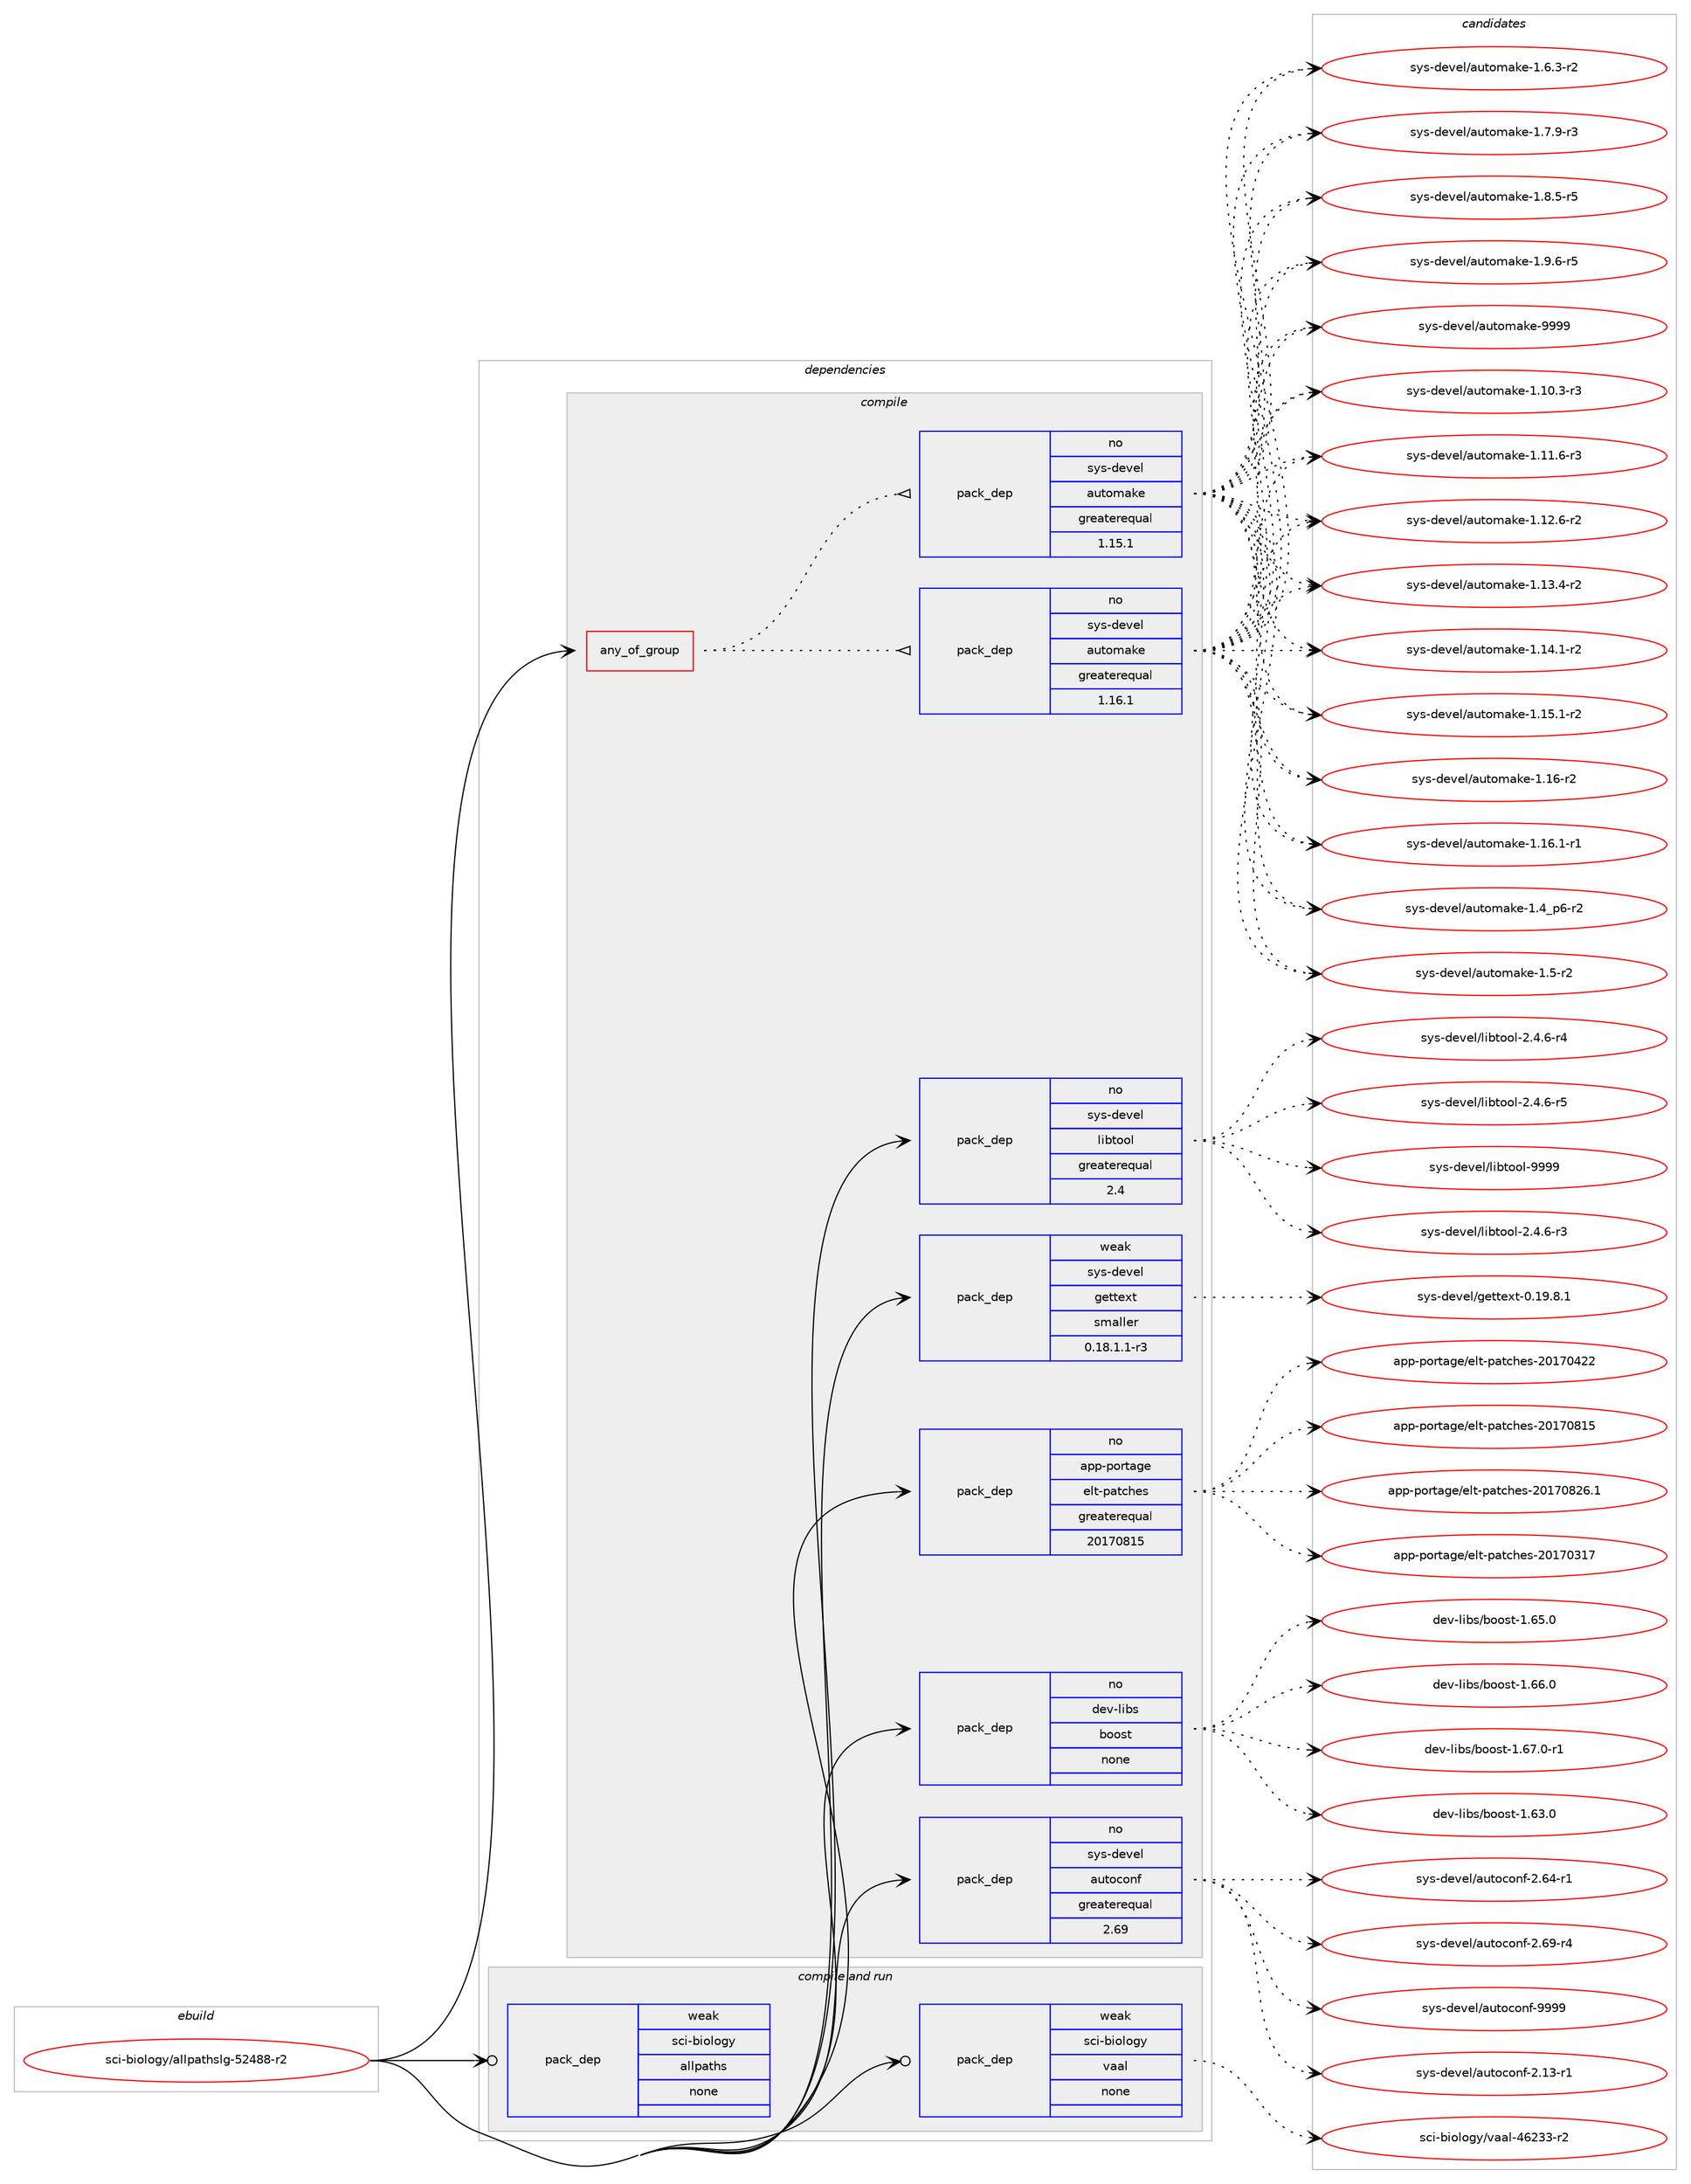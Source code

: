 digraph prolog {

# *************
# Graph options
# *************

newrank=true;
concentrate=true;
compound=true;
graph [rankdir=LR,fontname=Helvetica,fontsize=10,ranksep=1.5];#, ranksep=2.5, nodesep=0.2];
edge  [arrowhead=vee];
node  [fontname=Helvetica,fontsize=10];

# **********
# The ebuild
# **********

subgraph cluster_leftcol {
color=gray;
rank=same;
label=<<i>ebuild</i>>;
id [label="sci-biology/allpathslg-52488-r2", color=red, width=4, href="../sci-biology/allpathslg-52488-r2.svg"];
}

# ****************
# The dependencies
# ****************

subgraph cluster_midcol {
color=gray;
label=<<i>dependencies</i>>;
subgraph cluster_compile {
fillcolor="#eeeeee";
style=filled;
label=<<i>compile</i>>;
subgraph any26713 {
dependency1685669 [label=<<TABLE BORDER="0" CELLBORDER="1" CELLSPACING="0" CELLPADDING="4"><TR><TD CELLPADDING="10">any_of_group</TD></TR></TABLE>>, shape=none, color=red];subgraph pack1206129 {
dependency1685670 [label=<<TABLE BORDER="0" CELLBORDER="1" CELLSPACING="0" CELLPADDING="4" WIDTH="220"><TR><TD ROWSPAN="6" CELLPADDING="30">pack_dep</TD></TR><TR><TD WIDTH="110">no</TD></TR><TR><TD>sys-devel</TD></TR><TR><TD>automake</TD></TR><TR><TD>greaterequal</TD></TR><TR><TD>1.16.1</TD></TR></TABLE>>, shape=none, color=blue];
}
dependency1685669:e -> dependency1685670:w [weight=20,style="dotted",arrowhead="oinv"];
subgraph pack1206130 {
dependency1685671 [label=<<TABLE BORDER="0" CELLBORDER="1" CELLSPACING="0" CELLPADDING="4" WIDTH="220"><TR><TD ROWSPAN="6" CELLPADDING="30">pack_dep</TD></TR><TR><TD WIDTH="110">no</TD></TR><TR><TD>sys-devel</TD></TR><TR><TD>automake</TD></TR><TR><TD>greaterequal</TD></TR><TR><TD>1.15.1</TD></TR></TABLE>>, shape=none, color=blue];
}
dependency1685669:e -> dependency1685671:w [weight=20,style="dotted",arrowhead="oinv"];
}
id:e -> dependency1685669:w [weight=20,style="solid",arrowhead="vee"];
subgraph pack1206131 {
dependency1685672 [label=<<TABLE BORDER="0" CELLBORDER="1" CELLSPACING="0" CELLPADDING="4" WIDTH="220"><TR><TD ROWSPAN="6" CELLPADDING="30">pack_dep</TD></TR><TR><TD WIDTH="110">no</TD></TR><TR><TD>app-portage</TD></TR><TR><TD>elt-patches</TD></TR><TR><TD>greaterequal</TD></TR><TR><TD>20170815</TD></TR></TABLE>>, shape=none, color=blue];
}
id:e -> dependency1685672:w [weight=20,style="solid",arrowhead="vee"];
subgraph pack1206132 {
dependency1685673 [label=<<TABLE BORDER="0" CELLBORDER="1" CELLSPACING="0" CELLPADDING="4" WIDTH="220"><TR><TD ROWSPAN="6" CELLPADDING="30">pack_dep</TD></TR><TR><TD WIDTH="110">no</TD></TR><TR><TD>dev-libs</TD></TR><TR><TD>boost</TD></TR><TR><TD>none</TD></TR><TR><TD></TD></TR></TABLE>>, shape=none, color=blue];
}
id:e -> dependency1685673:w [weight=20,style="solid",arrowhead="vee"];
subgraph pack1206133 {
dependency1685674 [label=<<TABLE BORDER="0" CELLBORDER="1" CELLSPACING="0" CELLPADDING="4" WIDTH="220"><TR><TD ROWSPAN="6" CELLPADDING="30">pack_dep</TD></TR><TR><TD WIDTH="110">no</TD></TR><TR><TD>sys-devel</TD></TR><TR><TD>autoconf</TD></TR><TR><TD>greaterequal</TD></TR><TR><TD>2.69</TD></TR></TABLE>>, shape=none, color=blue];
}
id:e -> dependency1685674:w [weight=20,style="solid",arrowhead="vee"];
subgraph pack1206134 {
dependency1685675 [label=<<TABLE BORDER="0" CELLBORDER="1" CELLSPACING="0" CELLPADDING="4" WIDTH="220"><TR><TD ROWSPAN="6" CELLPADDING="30">pack_dep</TD></TR><TR><TD WIDTH="110">no</TD></TR><TR><TD>sys-devel</TD></TR><TR><TD>libtool</TD></TR><TR><TD>greaterequal</TD></TR><TR><TD>2.4</TD></TR></TABLE>>, shape=none, color=blue];
}
id:e -> dependency1685675:w [weight=20,style="solid",arrowhead="vee"];
subgraph pack1206135 {
dependency1685676 [label=<<TABLE BORDER="0" CELLBORDER="1" CELLSPACING="0" CELLPADDING="4" WIDTH="220"><TR><TD ROWSPAN="6" CELLPADDING="30">pack_dep</TD></TR><TR><TD WIDTH="110">weak</TD></TR><TR><TD>sys-devel</TD></TR><TR><TD>gettext</TD></TR><TR><TD>smaller</TD></TR><TR><TD>0.18.1.1-r3</TD></TR></TABLE>>, shape=none, color=blue];
}
id:e -> dependency1685676:w [weight=20,style="solid",arrowhead="vee"];
}
subgraph cluster_compileandrun {
fillcolor="#eeeeee";
style=filled;
label=<<i>compile and run</i>>;
subgraph pack1206136 {
dependency1685677 [label=<<TABLE BORDER="0" CELLBORDER="1" CELLSPACING="0" CELLPADDING="4" WIDTH="220"><TR><TD ROWSPAN="6" CELLPADDING="30">pack_dep</TD></TR><TR><TD WIDTH="110">weak</TD></TR><TR><TD>sci-biology</TD></TR><TR><TD>allpaths</TD></TR><TR><TD>none</TD></TR><TR><TD></TD></TR></TABLE>>, shape=none, color=blue];
}
id:e -> dependency1685677:w [weight=20,style="solid",arrowhead="odotvee"];
subgraph pack1206137 {
dependency1685678 [label=<<TABLE BORDER="0" CELLBORDER="1" CELLSPACING="0" CELLPADDING="4" WIDTH="220"><TR><TD ROWSPAN="6" CELLPADDING="30">pack_dep</TD></TR><TR><TD WIDTH="110">weak</TD></TR><TR><TD>sci-biology</TD></TR><TR><TD>vaal</TD></TR><TR><TD>none</TD></TR><TR><TD></TD></TR></TABLE>>, shape=none, color=blue];
}
id:e -> dependency1685678:w [weight=20,style="solid",arrowhead="odotvee"];
}
subgraph cluster_run {
fillcolor="#eeeeee";
style=filled;
label=<<i>run</i>>;
}
}

# **************
# The candidates
# **************

subgraph cluster_choices {
rank=same;
color=gray;
label=<<i>candidates</i>>;

subgraph choice1206129 {
color=black;
nodesep=1;
choice11512111545100101118101108479711711611110997107101454946494846514511451 [label="sys-devel/automake-1.10.3-r3", color=red, width=4,href="../sys-devel/automake-1.10.3-r3.svg"];
choice11512111545100101118101108479711711611110997107101454946494946544511451 [label="sys-devel/automake-1.11.6-r3", color=red, width=4,href="../sys-devel/automake-1.11.6-r3.svg"];
choice11512111545100101118101108479711711611110997107101454946495046544511450 [label="sys-devel/automake-1.12.6-r2", color=red, width=4,href="../sys-devel/automake-1.12.6-r2.svg"];
choice11512111545100101118101108479711711611110997107101454946495146524511450 [label="sys-devel/automake-1.13.4-r2", color=red, width=4,href="../sys-devel/automake-1.13.4-r2.svg"];
choice11512111545100101118101108479711711611110997107101454946495246494511450 [label="sys-devel/automake-1.14.1-r2", color=red, width=4,href="../sys-devel/automake-1.14.1-r2.svg"];
choice11512111545100101118101108479711711611110997107101454946495346494511450 [label="sys-devel/automake-1.15.1-r2", color=red, width=4,href="../sys-devel/automake-1.15.1-r2.svg"];
choice1151211154510010111810110847971171161111099710710145494649544511450 [label="sys-devel/automake-1.16-r2", color=red, width=4,href="../sys-devel/automake-1.16-r2.svg"];
choice11512111545100101118101108479711711611110997107101454946495446494511449 [label="sys-devel/automake-1.16.1-r1", color=red, width=4,href="../sys-devel/automake-1.16.1-r1.svg"];
choice115121115451001011181011084797117116111109971071014549465295112544511450 [label="sys-devel/automake-1.4_p6-r2", color=red, width=4,href="../sys-devel/automake-1.4_p6-r2.svg"];
choice11512111545100101118101108479711711611110997107101454946534511450 [label="sys-devel/automake-1.5-r2", color=red, width=4,href="../sys-devel/automake-1.5-r2.svg"];
choice115121115451001011181011084797117116111109971071014549465446514511450 [label="sys-devel/automake-1.6.3-r2", color=red, width=4,href="../sys-devel/automake-1.6.3-r2.svg"];
choice115121115451001011181011084797117116111109971071014549465546574511451 [label="sys-devel/automake-1.7.9-r3", color=red, width=4,href="../sys-devel/automake-1.7.9-r3.svg"];
choice115121115451001011181011084797117116111109971071014549465646534511453 [label="sys-devel/automake-1.8.5-r5", color=red, width=4,href="../sys-devel/automake-1.8.5-r5.svg"];
choice115121115451001011181011084797117116111109971071014549465746544511453 [label="sys-devel/automake-1.9.6-r5", color=red, width=4,href="../sys-devel/automake-1.9.6-r5.svg"];
choice115121115451001011181011084797117116111109971071014557575757 [label="sys-devel/automake-9999", color=red, width=4,href="../sys-devel/automake-9999.svg"];
dependency1685670:e -> choice11512111545100101118101108479711711611110997107101454946494846514511451:w [style=dotted,weight="100"];
dependency1685670:e -> choice11512111545100101118101108479711711611110997107101454946494946544511451:w [style=dotted,weight="100"];
dependency1685670:e -> choice11512111545100101118101108479711711611110997107101454946495046544511450:w [style=dotted,weight="100"];
dependency1685670:e -> choice11512111545100101118101108479711711611110997107101454946495146524511450:w [style=dotted,weight="100"];
dependency1685670:e -> choice11512111545100101118101108479711711611110997107101454946495246494511450:w [style=dotted,weight="100"];
dependency1685670:e -> choice11512111545100101118101108479711711611110997107101454946495346494511450:w [style=dotted,weight="100"];
dependency1685670:e -> choice1151211154510010111810110847971171161111099710710145494649544511450:w [style=dotted,weight="100"];
dependency1685670:e -> choice11512111545100101118101108479711711611110997107101454946495446494511449:w [style=dotted,weight="100"];
dependency1685670:e -> choice115121115451001011181011084797117116111109971071014549465295112544511450:w [style=dotted,weight="100"];
dependency1685670:e -> choice11512111545100101118101108479711711611110997107101454946534511450:w [style=dotted,weight="100"];
dependency1685670:e -> choice115121115451001011181011084797117116111109971071014549465446514511450:w [style=dotted,weight="100"];
dependency1685670:e -> choice115121115451001011181011084797117116111109971071014549465546574511451:w [style=dotted,weight="100"];
dependency1685670:e -> choice115121115451001011181011084797117116111109971071014549465646534511453:w [style=dotted,weight="100"];
dependency1685670:e -> choice115121115451001011181011084797117116111109971071014549465746544511453:w [style=dotted,weight="100"];
dependency1685670:e -> choice115121115451001011181011084797117116111109971071014557575757:w [style=dotted,weight="100"];
}
subgraph choice1206130 {
color=black;
nodesep=1;
choice11512111545100101118101108479711711611110997107101454946494846514511451 [label="sys-devel/automake-1.10.3-r3", color=red, width=4,href="../sys-devel/automake-1.10.3-r3.svg"];
choice11512111545100101118101108479711711611110997107101454946494946544511451 [label="sys-devel/automake-1.11.6-r3", color=red, width=4,href="../sys-devel/automake-1.11.6-r3.svg"];
choice11512111545100101118101108479711711611110997107101454946495046544511450 [label="sys-devel/automake-1.12.6-r2", color=red, width=4,href="../sys-devel/automake-1.12.6-r2.svg"];
choice11512111545100101118101108479711711611110997107101454946495146524511450 [label="sys-devel/automake-1.13.4-r2", color=red, width=4,href="../sys-devel/automake-1.13.4-r2.svg"];
choice11512111545100101118101108479711711611110997107101454946495246494511450 [label="sys-devel/automake-1.14.1-r2", color=red, width=4,href="../sys-devel/automake-1.14.1-r2.svg"];
choice11512111545100101118101108479711711611110997107101454946495346494511450 [label="sys-devel/automake-1.15.1-r2", color=red, width=4,href="../sys-devel/automake-1.15.1-r2.svg"];
choice1151211154510010111810110847971171161111099710710145494649544511450 [label="sys-devel/automake-1.16-r2", color=red, width=4,href="../sys-devel/automake-1.16-r2.svg"];
choice11512111545100101118101108479711711611110997107101454946495446494511449 [label="sys-devel/automake-1.16.1-r1", color=red, width=4,href="../sys-devel/automake-1.16.1-r1.svg"];
choice115121115451001011181011084797117116111109971071014549465295112544511450 [label="sys-devel/automake-1.4_p6-r2", color=red, width=4,href="../sys-devel/automake-1.4_p6-r2.svg"];
choice11512111545100101118101108479711711611110997107101454946534511450 [label="sys-devel/automake-1.5-r2", color=red, width=4,href="../sys-devel/automake-1.5-r2.svg"];
choice115121115451001011181011084797117116111109971071014549465446514511450 [label="sys-devel/automake-1.6.3-r2", color=red, width=4,href="../sys-devel/automake-1.6.3-r2.svg"];
choice115121115451001011181011084797117116111109971071014549465546574511451 [label="sys-devel/automake-1.7.9-r3", color=red, width=4,href="../sys-devel/automake-1.7.9-r3.svg"];
choice115121115451001011181011084797117116111109971071014549465646534511453 [label="sys-devel/automake-1.8.5-r5", color=red, width=4,href="../sys-devel/automake-1.8.5-r5.svg"];
choice115121115451001011181011084797117116111109971071014549465746544511453 [label="sys-devel/automake-1.9.6-r5", color=red, width=4,href="../sys-devel/automake-1.9.6-r5.svg"];
choice115121115451001011181011084797117116111109971071014557575757 [label="sys-devel/automake-9999", color=red, width=4,href="../sys-devel/automake-9999.svg"];
dependency1685671:e -> choice11512111545100101118101108479711711611110997107101454946494846514511451:w [style=dotted,weight="100"];
dependency1685671:e -> choice11512111545100101118101108479711711611110997107101454946494946544511451:w [style=dotted,weight="100"];
dependency1685671:e -> choice11512111545100101118101108479711711611110997107101454946495046544511450:w [style=dotted,weight="100"];
dependency1685671:e -> choice11512111545100101118101108479711711611110997107101454946495146524511450:w [style=dotted,weight="100"];
dependency1685671:e -> choice11512111545100101118101108479711711611110997107101454946495246494511450:w [style=dotted,weight="100"];
dependency1685671:e -> choice11512111545100101118101108479711711611110997107101454946495346494511450:w [style=dotted,weight="100"];
dependency1685671:e -> choice1151211154510010111810110847971171161111099710710145494649544511450:w [style=dotted,weight="100"];
dependency1685671:e -> choice11512111545100101118101108479711711611110997107101454946495446494511449:w [style=dotted,weight="100"];
dependency1685671:e -> choice115121115451001011181011084797117116111109971071014549465295112544511450:w [style=dotted,weight="100"];
dependency1685671:e -> choice11512111545100101118101108479711711611110997107101454946534511450:w [style=dotted,weight="100"];
dependency1685671:e -> choice115121115451001011181011084797117116111109971071014549465446514511450:w [style=dotted,weight="100"];
dependency1685671:e -> choice115121115451001011181011084797117116111109971071014549465546574511451:w [style=dotted,weight="100"];
dependency1685671:e -> choice115121115451001011181011084797117116111109971071014549465646534511453:w [style=dotted,weight="100"];
dependency1685671:e -> choice115121115451001011181011084797117116111109971071014549465746544511453:w [style=dotted,weight="100"];
dependency1685671:e -> choice115121115451001011181011084797117116111109971071014557575757:w [style=dotted,weight="100"];
}
subgraph choice1206131 {
color=black;
nodesep=1;
choice97112112451121111141169710310147101108116451129711699104101115455048495548514955 [label="app-portage/elt-patches-20170317", color=red, width=4,href="../app-portage/elt-patches-20170317.svg"];
choice97112112451121111141169710310147101108116451129711699104101115455048495548525050 [label="app-portage/elt-patches-20170422", color=red, width=4,href="../app-portage/elt-patches-20170422.svg"];
choice97112112451121111141169710310147101108116451129711699104101115455048495548564953 [label="app-portage/elt-patches-20170815", color=red, width=4,href="../app-portage/elt-patches-20170815.svg"];
choice971121124511211111411697103101471011081164511297116991041011154550484955485650544649 [label="app-portage/elt-patches-20170826.1", color=red, width=4,href="../app-portage/elt-patches-20170826.1.svg"];
dependency1685672:e -> choice97112112451121111141169710310147101108116451129711699104101115455048495548514955:w [style=dotted,weight="100"];
dependency1685672:e -> choice97112112451121111141169710310147101108116451129711699104101115455048495548525050:w [style=dotted,weight="100"];
dependency1685672:e -> choice97112112451121111141169710310147101108116451129711699104101115455048495548564953:w [style=dotted,weight="100"];
dependency1685672:e -> choice971121124511211111411697103101471011081164511297116991041011154550484955485650544649:w [style=dotted,weight="100"];
}
subgraph choice1206132 {
color=black;
nodesep=1;
choice1001011184510810598115479811111111511645494654514648 [label="dev-libs/boost-1.63.0", color=red, width=4,href="../dev-libs/boost-1.63.0.svg"];
choice1001011184510810598115479811111111511645494654534648 [label="dev-libs/boost-1.65.0", color=red, width=4,href="../dev-libs/boost-1.65.0.svg"];
choice1001011184510810598115479811111111511645494654544648 [label="dev-libs/boost-1.66.0", color=red, width=4,href="../dev-libs/boost-1.66.0.svg"];
choice10010111845108105981154798111111115116454946545546484511449 [label="dev-libs/boost-1.67.0-r1", color=red, width=4,href="../dev-libs/boost-1.67.0-r1.svg"];
dependency1685673:e -> choice1001011184510810598115479811111111511645494654514648:w [style=dotted,weight="100"];
dependency1685673:e -> choice1001011184510810598115479811111111511645494654534648:w [style=dotted,weight="100"];
dependency1685673:e -> choice1001011184510810598115479811111111511645494654544648:w [style=dotted,weight="100"];
dependency1685673:e -> choice10010111845108105981154798111111115116454946545546484511449:w [style=dotted,weight="100"];
}
subgraph choice1206133 {
color=black;
nodesep=1;
choice1151211154510010111810110847971171161119911111010245504649514511449 [label="sys-devel/autoconf-2.13-r1", color=red, width=4,href="../sys-devel/autoconf-2.13-r1.svg"];
choice1151211154510010111810110847971171161119911111010245504654524511449 [label="sys-devel/autoconf-2.64-r1", color=red, width=4,href="../sys-devel/autoconf-2.64-r1.svg"];
choice1151211154510010111810110847971171161119911111010245504654574511452 [label="sys-devel/autoconf-2.69-r4", color=red, width=4,href="../sys-devel/autoconf-2.69-r4.svg"];
choice115121115451001011181011084797117116111991111101024557575757 [label="sys-devel/autoconf-9999", color=red, width=4,href="../sys-devel/autoconf-9999.svg"];
dependency1685674:e -> choice1151211154510010111810110847971171161119911111010245504649514511449:w [style=dotted,weight="100"];
dependency1685674:e -> choice1151211154510010111810110847971171161119911111010245504654524511449:w [style=dotted,weight="100"];
dependency1685674:e -> choice1151211154510010111810110847971171161119911111010245504654574511452:w [style=dotted,weight="100"];
dependency1685674:e -> choice115121115451001011181011084797117116111991111101024557575757:w [style=dotted,weight="100"];
}
subgraph choice1206134 {
color=black;
nodesep=1;
choice1151211154510010111810110847108105981161111111084550465246544511451 [label="sys-devel/libtool-2.4.6-r3", color=red, width=4,href="../sys-devel/libtool-2.4.6-r3.svg"];
choice1151211154510010111810110847108105981161111111084550465246544511452 [label="sys-devel/libtool-2.4.6-r4", color=red, width=4,href="../sys-devel/libtool-2.4.6-r4.svg"];
choice1151211154510010111810110847108105981161111111084550465246544511453 [label="sys-devel/libtool-2.4.6-r5", color=red, width=4,href="../sys-devel/libtool-2.4.6-r5.svg"];
choice1151211154510010111810110847108105981161111111084557575757 [label="sys-devel/libtool-9999", color=red, width=4,href="../sys-devel/libtool-9999.svg"];
dependency1685675:e -> choice1151211154510010111810110847108105981161111111084550465246544511451:w [style=dotted,weight="100"];
dependency1685675:e -> choice1151211154510010111810110847108105981161111111084550465246544511452:w [style=dotted,weight="100"];
dependency1685675:e -> choice1151211154510010111810110847108105981161111111084550465246544511453:w [style=dotted,weight="100"];
dependency1685675:e -> choice1151211154510010111810110847108105981161111111084557575757:w [style=dotted,weight="100"];
}
subgraph choice1206135 {
color=black;
nodesep=1;
choice1151211154510010111810110847103101116116101120116454846495746564649 [label="sys-devel/gettext-0.19.8.1", color=red, width=4,href="../sys-devel/gettext-0.19.8.1.svg"];
dependency1685676:e -> choice1151211154510010111810110847103101116116101120116454846495746564649:w [style=dotted,weight="100"];
}
subgraph choice1206136 {
color=black;
nodesep=1;
}
subgraph choice1206137 {
color=black;
nodesep=1;
choice1159910545981051111081111031214711897971084552545051514511450 [label="sci-biology/vaal-46233-r2", color=red, width=4,href="../sci-biology/vaal-46233-r2.svg"];
dependency1685678:e -> choice1159910545981051111081111031214711897971084552545051514511450:w [style=dotted,weight="100"];
}
}

}
